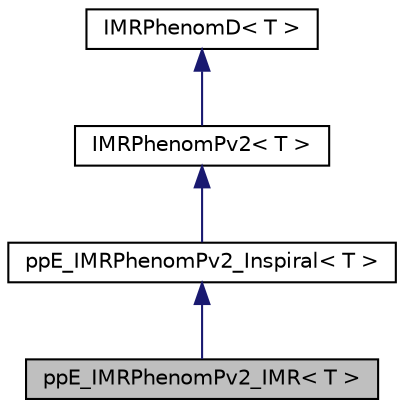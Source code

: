 digraph "ppE_IMRPhenomPv2_IMR&lt; T &gt;"
{
 // LATEX_PDF_SIZE
  edge [fontname="Helvetica",fontsize="10",labelfontname="Helvetica",labelfontsize="10"];
  node [fontname="Helvetica",fontsize="10",shape=record];
  Node1 [label="ppE_IMRPhenomPv2_IMR\< T \>",height=0.2,width=0.4,color="black", fillcolor="grey75", style="filled", fontcolor="black",tooltip=" "];
  Node2 -> Node1 [dir="back",color="midnightblue",fontsize="10",style="solid",fontname="Helvetica"];
  Node2 [label="ppE_IMRPhenomPv2_Inspiral\< T \>",height=0.2,width=0.4,color="black", fillcolor="white", style="filled",URL="$classppE__IMRPhenomPv2__Inspiral.html",tooltip=" "];
  Node3 -> Node2 [dir="back",color="midnightblue",fontsize="10",style="solid",fontname="Helvetica"];
  Node3 [label="IMRPhenomPv2\< T \>",height=0.2,width=0.4,color="black", fillcolor="white", style="filled",URL="$classIMRPhenomPv2.html",tooltip=" "];
  Node4 -> Node3 [dir="back",color="midnightblue",fontsize="10",style="solid",fontname="Helvetica"];
  Node4 [label="IMRPhenomD\< T \>",height=0.2,width=0.4,color="black", fillcolor="white", style="filled",URL="$classIMRPhenomD.html",tooltip=" "];
}
